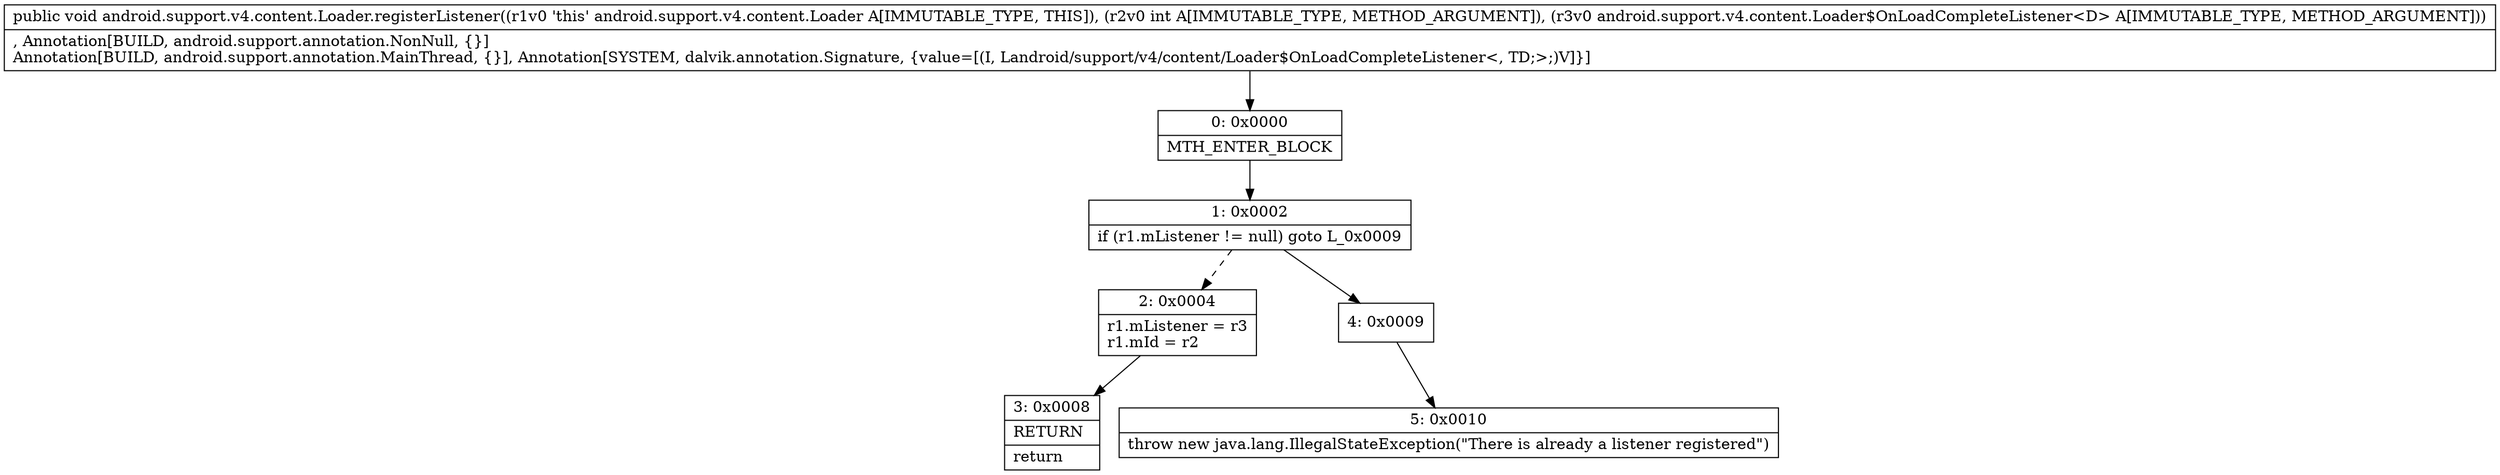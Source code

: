 digraph "CFG forandroid.support.v4.content.Loader.registerListener(ILandroid\/support\/v4\/content\/Loader$OnLoadCompleteListener;)V" {
Node_0 [shape=record,label="{0\:\ 0x0000|MTH_ENTER_BLOCK\l}"];
Node_1 [shape=record,label="{1\:\ 0x0002|if (r1.mListener != null) goto L_0x0009\l}"];
Node_2 [shape=record,label="{2\:\ 0x0004|r1.mListener = r3\lr1.mId = r2\l}"];
Node_3 [shape=record,label="{3\:\ 0x0008|RETURN\l|return\l}"];
Node_4 [shape=record,label="{4\:\ 0x0009}"];
Node_5 [shape=record,label="{5\:\ 0x0010|throw new java.lang.IllegalStateException(\"There is already a listener registered\")\l}"];
MethodNode[shape=record,label="{public void android.support.v4.content.Loader.registerListener((r1v0 'this' android.support.v4.content.Loader A[IMMUTABLE_TYPE, THIS]), (r2v0 int A[IMMUTABLE_TYPE, METHOD_ARGUMENT]), (r3v0 android.support.v4.content.Loader$OnLoadCompleteListener\<D\> A[IMMUTABLE_TYPE, METHOD_ARGUMENT]))  | , Annotation[BUILD, android.support.annotation.NonNull, \{\}]\lAnnotation[BUILD, android.support.annotation.MainThread, \{\}], Annotation[SYSTEM, dalvik.annotation.Signature, \{value=[(I, Landroid\/support\/v4\/content\/Loader$OnLoadCompleteListener\<, TD;\>;)V]\}]\l}"];
MethodNode -> Node_0;
Node_0 -> Node_1;
Node_1 -> Node_2[style=dashed];
Node_1 -> Node_4;
Node_2 -> Node_3;
Node_4 -> Node_5;
}

